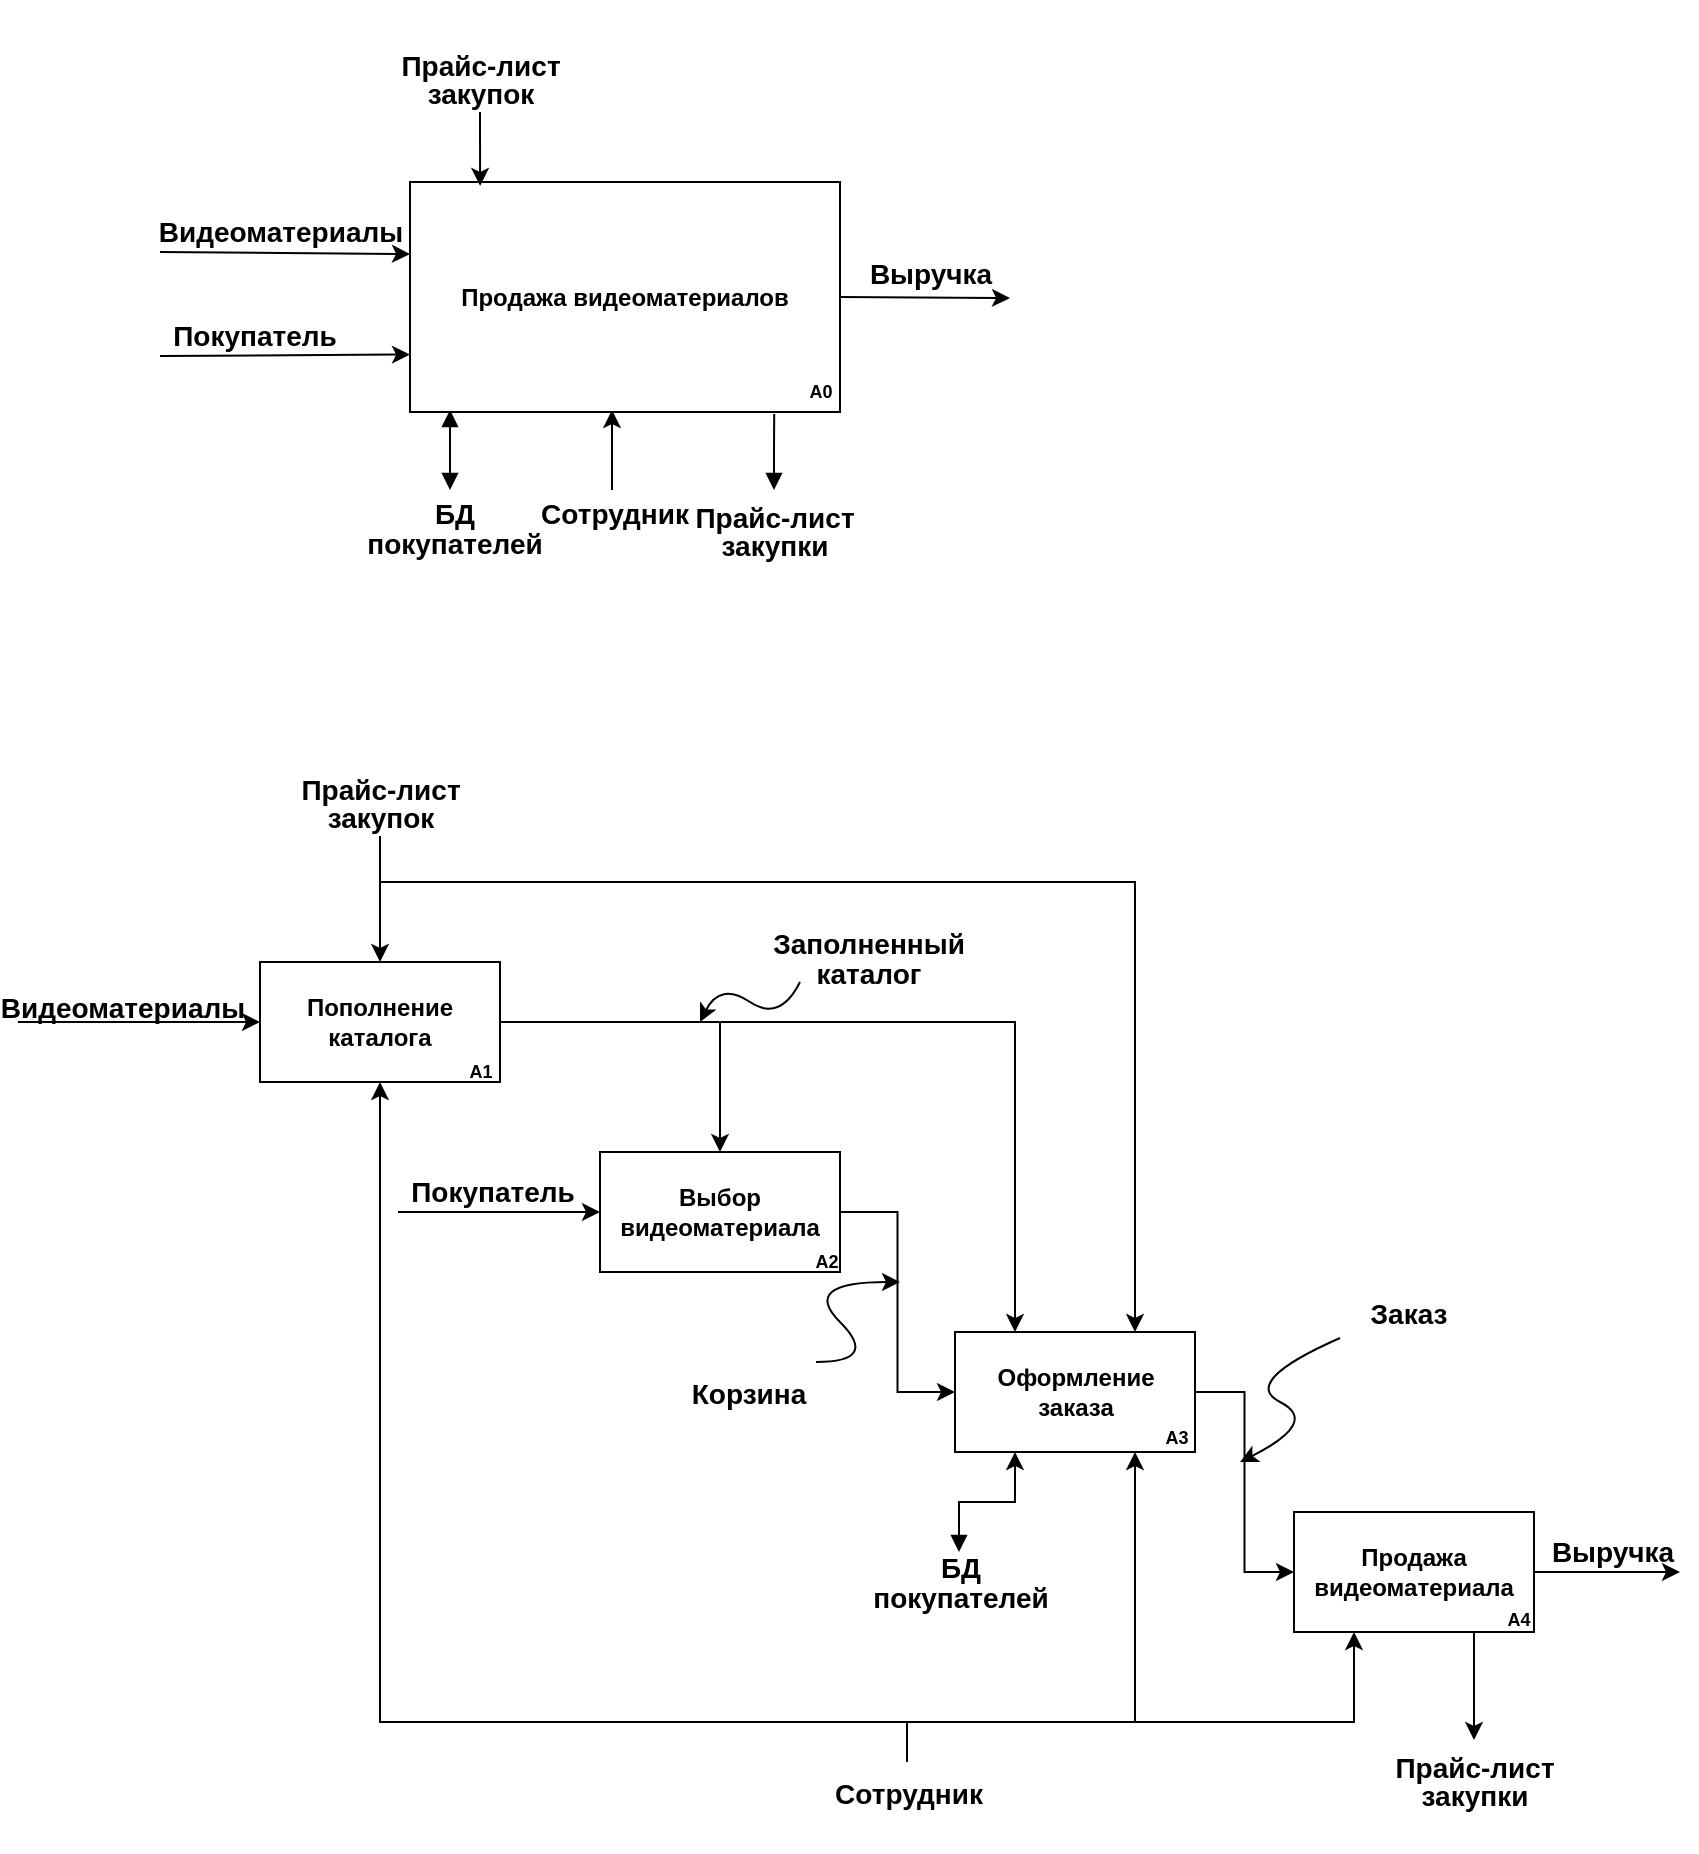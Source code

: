 <mxfile version="21.0.6" type="github">
  <diagram name="Page-1" id="Ck3fTt-HM888tLe21iKQ">
    <mxGraphModel dx="1401" dy="841" grid="1" gridSize="10" guides="1" tooltips="1" connect="1" arrows="1" fold="1" page="1" pageScale="1" pageWidth="850" pageHeight="1100" math="0" shadow="0">
      <root>
        <mxCell id="0" />
        <mxCell id="1" parent="0" />
        <mxCell id="z8rB2s8k8t27SP1FywNN-5" value="&lt;font style=&quot;font-size: 14px;&quot;&gt;Покупатель&lt;/font&gt;" style="text;strokeColor=none;fillColor=none;html=1;fontSize=24;fontStyle=1;verticalAlign=middle;align=center;" vertex="1" parent="1">
          <mxGeometry x="80" y="201" width="93" height="26" as="geometry" />
        </mxCell>
        <mxCell id="z8rB2s8k8t27SP1FywNN-3" value="" style="endArrow=classic;html=1;rounded=0;exitX=1;exitY=0.5;exitDx=0;exitDy=0;entryX=1;entryY=1;entryDx=0;entryDy=0;" edge="1" parent="1" source="z8rB2s8k8t27SP1FywNN-1" target="z8rB2s8k8t27SP1FywNN-7">
          <mxGeometry width="50" height="50" relative="1" as="geometry">
            <mxPoint x="410" y="225" as="sourcePoint" />
            <mxPoint x="610" y="218" as="targetPoint" />
          </mxGeometry>
        </mxCell>
        <mxCell id="z8rB2s8k8t27SP1FywNN-7" value="&lt;p style=&quot;line-height: 50%;&quot;&gt;&lt;span style=&quot;font-size: 14px;&quot;&gt;Выручка&lt;/span&gt;&lt;/p&gt;" style="text;strokeColor=none;fillColor=none;html=1;fontSize=24;fontStyle=1;verticalAlign=middle;align=center;" vertex="1" parent="1">
          <mxGeometry x="425" y="170" width="80" height="28" as="geometry" />
        </mxCell>
        <mxCell id="z8rB2s8k8t27SP1FywNN-8" value="" style="endArrow=classic;html=1;rounded=0;entryX=0.5;entryY=1;entryDx=0;entryDy=0;" edge="1" parent="1">
          <mxGeometry width="50" height="50" relative="1" as="geometry">
            <mxPoint x="306" y="294" as="sourcePoint" />
            <mxPoint x="306" y="254" as="targetPoint" />
          </mxGeometry>
        </mxCell>
        <mxCell id="z8rB2s8k8t27SP1FywNN-9" value="&lt;font style=&quot;font-size: 14px;&quot;&gt;Сотрудник&lt;br&gt;&lt;/font&gt;" style="text;strokeColor=none;fillColor=none;html=1;fontSize=24;fontStyle=1;verticalAlign=middle;align=center;" vertex="1" parent="1">
          <mxGeometry x="260" y="290" width="93" height="26" as="geometry" />
        </mxCell>
        <mxCell id="z8rB2s8k8t27SP1FywNN-20" value="" style="endArrow=classic;html=1;rounded=0;exitX=1;exitY=0.5;exitDx=0;exitDy=0;entryX=1;entryY=1;entryDx=0;entryDy=0;" edge="1" parent="1" source="z8rB2s8k8t27SP1FywNN-16" target="z8rB2s8k8t27SP1FywNN-21">
          <mxGeometry width="50" height="50" relative="1" as="geometry">
            <mxPoint x="769" y="838" as="sourcePoint" />
            <mxPoint x="930" y="835" as="targetPoint" />
          </mxGeometry>
        </mxCell>
        <mxCell id="z8rB2s8k8t27SP1FywNN-21" value="&lt;p style=&quot;line-height: 50%;&quot;&gt;&lt;font style=&quot;font-size: 14px;&quot;&gt;Выручка&lt;/font&gt;&lt;/p&gt;" style="text;strokeColor=none;fillColor=none;html=1;fontSize=24;fontStyle=1;verticalAlign=middle;align=center;" vertex="1" parent="1">
          <mxGeometry x="772" y="810" width="68" height="25" as="geometry" />
        </mxCell>
        <mxCell id="z8rB2s8k8t27SP1FywNN-51" style="edgeStyle=orthogonalEdgeStyle;rounded=0;orthogonalLoop=1;jettySize=auto;html=1;entryX=0.75;entryY=1;entryDx=0;entryDy=0;" edge="1" parent="1" source="z8rB2s8k8t27SP1FywNN-23" target="z8rB2s8k8t27SP1FywNN-15">
          <mxGeometry relative="1" as="geometry">
            <Array as="points">
              <mxPoint x="454" y="910" />
              <mxPoint x="568" y="910" />
            </Array>
          </mxGeometry>
        </mxCell>
        <mxCell id="z8rB2s8k8t27SP1FywNN-52" style="edgeStyle=orthogonalEdgeStyle;rounded=0;orthogonalLoop=1;jettySize=auto;html=1;entryX=0.25;entryY=1;entryDx=0;entryDy=0;" edge="1" parent="1" source="z8rB2s8k8t27SP1FywNN-23" target="z8rB2s8k8t27SP1FywNN-16">
          <mxGeometry relative="1" as="geometry">
            <Array as="points">
              <mxPoint x="454" y="910" />
              <mxPoint x="677" y="910" />
            </Array>
          </mxGeometry>
        </mxCell>
        <mxCell id="z8rB2s8k8t27SP1FywNN-53" style="edgeStyle=orthogonalEdgeStyle;rounded=0;orthogonalLoop=1;jettySize=auto;html=1;entryX=0.5;entryY=1;entryDx=0;entryDy=0;" edge="1" parent="1" source="z8rB2s8k8t27SP1FywNN-23" target="z8rB2s8k8t27SP1FywNN-39">
          <mxGeometry relative="1" as="geometry">
            <Array as="points">
              <mxPoint x="454" y="910" />
              <mxPoint x="190" y="910" />
            </Array>
          </mxGeometry>
        </mxCell>
        <mxCell id="z8rB2s8k8t27SP1FywNN-23" value="&lt;font style=&quot;font-size: 14px;&quot;&gt;Сотрудник&lt;br&gt;&lt;/font&gt;" style="text;strokeColor=none;fillColor=none;html=1;fontSize=24;fontStyle=1;verticalAlign=middle;align=center;" vertex="1" parent="1">
          <mxGeometry x="407" y="930" width="93" height="26" as="geometry" />
        </mxCell>
        <mxCell id="z8rB2s8k8t27SP1FywNN-28" value="" style="endArrow=classic;html=1;rounded=0;entryX=0;entryY=0.5;entryDx=0;entryDy=0;exitX=1;exitY=0.5;exitDx=0;exitDy=0;edgeStyle=orthogonalEdgeStyle;" edge="1" parent="1" source="z8rB2s8k8t27SP1FywNN-12" target="z8rB2s8k8t27SP1FywNN-15">
          <mxGeometry width="50" height="50" relative="1" as="geometry">
            <mxPoint x="277" y="885" as="sourcePoint" />
            <mxPoint x="327" y="835" as="targetPoint" />
          </mxGeometry>
        </mxCell>
        <mxCell id="z8rB2s8k8t27SP1FywNN-29" value="" style="endArrow=classic;html=1;rounded=0;entryX=0;entryY=0.5;entryDx=0;entryDy=0;exitX=1;exitY=0.5;exitDx=0;exitDy=0;edgeStyle=orthogonalEdgeStyle;" edge="1" parent="1" source="z8rB2s8k8t27SP1FywNN-15" target="z8rB2s8k8t27SP1FywNN-16">
          <mxGeometry width="50" height="50" relative="1" as="geometry">
            <mxPoint x="596" y="764" as="sourcePoint" />
            <mxPoint x="647" y="844" as="targetPoint" />
          </mxGeometry>
        </mxCell>
        <mxCell id="z8rB2s8k8t27SP1FywNN-30" value="" style="endArrow=block;html=1;rounded=0;entryX=0.5;entryY=1;entryDx=0;entryDy=0;endFill=1;startArrow=block;startFill=1;" edge="1" parent="1">
          <mxGeometry width="50" height="50" relative="1" as="geometry">
            <mxPoint x="225" y="294" as="sourcePoint" />
            <mxPoint x="225" y="254" as="targetPoint" />
          </mxGeometry>
        </mxCell>
        <mxCell id="z8rB2s8k8t27SP1FywNN-31" value="&lt;p style=&quot;line-height: 50%;&quot;&gt;&lt;font style=&quot;font-size: 14px;&quot;&gt;БД&lt;br&gt;покупателей&lt;br&gt;&lt;/font&gt;&lt;/p&gt;" style="text;strokeColor=none;fillColor=none;html=1;fontSize=24;fontStyle=1;verticalAlign=middle;align=center;" vertex="1" parent="1">
          <mxGeometry x="180" y="298" width="93" height="26" as="geometry" />
        </mxCell>
        <mxCell id="z8rB2s8k8t27SP1FywNN-57" style="edgeStyle=orthogonalEdgeStyle;rounded=0;orthogonalLoop=1;jettySize=auto;html=1;entryX=0.25;entryY=1;entryDx=0;entryDy=0;startArrow=block;startFill=1;" edge="1" parent="1" source="z8rB2s8k8t27SP1FywNN-32" target="z8rB2s8k8t27SP1FywNN-15">
          <mxGeometry relative="1" as="geometry" />
        </mxCell>
        <mxCell id="z8rB2s8k8t27SP1FywNN-32" value="&lt;p style=&quot;line-height: 50%;&quot;&gt;&lt;font style=&quot;font-size: 14px;&quot;&gt;БД&lt;br&gt;покупателей&lt;br&gt;&lt;/font&gt;&lt;/p&gt;" style="text;strokeColor=none;fillColor=none;html=1;fontSize=24;fontStyle=1;verticalAlign=middle;align=center;" vertex="1" parent="1">
          <mxGeometry x="433" y="825" width="93" height="26" as="geometry" />
        </mxCell>
        <mxCell id="z8rB2s8k8t27SP1FywNN-34" value="" style="group" vertex="1" connectable="0" parent="1">
          <mxGeometry x="477.5" y="715" width="120.5" height="60" as="geometry" />
        </mxCell>
        <mxCell id="z8rB2s8k8t27SP1FywNN-15" value="&lt;b&gt;Оформление&lt;br&gt;заказа&lt;/b&gt;" style="rounded=0;whiteSpace=wrap;html=1;" vertex="1" parent="z8rB2s8k8t27SP1FywNN-34">
          <mxGeometry width="120" height="60" as="geometry" />
        </mxCell>
        <mxCell id="z8rB2s8k8t27SP1FywNN-18" value="&lt;font style=&quot;font-size: 9px;&quot;&gt;А3&lt;/font&gt;" style="text;strokeColor=none;fillColor=none;html=1;fontSize=24;fontStyle=1;verticalAlign=middle;align=center;" vertex="1" parent="z8rB2s8k8t27SP1FywNN-34">
          <mxGeometry x="100.5" y="38" width="20" height="20" as="geometry" />
        </mxCell>
        <mxCell id="z8rB2s8k8t27SP1FywNN-35" value="" style="group" vertex="1" connectable="0" parent="1">
          <mxGeometry x="300" y="625" width="123" height="60" as="geometry" />
        </mxCell>
        <mxCell id="z8rB2s8k8t27SP1FywNN-12" value="&lt;b&gt;Выбор&lt;br&gt;видеоматериала&lt;/b&gt;" style="rounded=0;whiteSpace=wrap;html=1;" vertex="1" parent="z8rB2s8k8t27SP1FywNN-35">
          <mxGeometry width="120" height="60" as="geometry" />
        </mxCell>
        <mxCell id="z8rB2s8k8t27SP1FywNN-17" value="&lt;font style=&quot;font-size: 9px;&quot;&gt;А2&lt;/font&gt;" style="text;strokeColor=none;fillColor=none;html=1;fontSize=24;fontStyle=1;verticalAlign=middle;align=center;" vertex="1" parent="z8rB2s8k8t27SP1FywNN-35">
          <mxGeometry x="103" y="40" width="20" height="20" as="geometry" />
        </mxCell>
        <mxCell id="z8rB2s8k8t27SP1FywNN-37" value="" style="group" vertex="1" connectable="0" parent="1">
          <mxGeometry x="647" y="805" width="122" height="60" as="geometry" />
        </mxCell>
        <mxCell id="z8rB2s8k8t27SP1FywNN-16" value="&lt;b&gt;Продажа&lt;br&gt;видеоматериала&lt;/b&gt;" style="rounded=0;whiteSpace=wrap;html=1;" vertex="1" parent="z8rB2s8k8t27SP1FywNN-37">
          <mxGeometry width="120" height="60" as="geometry" />
        </mxCell>
        <mxCell id="z8rB2s8k8t27SP1FywNN-19" value="&lt;font style=&quot;font-size: 9px;&quot;&gt;А4&lt;/font&gt;" style="text;strokeColor=none;fillColor=none;html=1;fontSize=24;fontStyle=1;verticalAlign=middle;align=center;" vertex="1" parent="z8rB2s8k8t27SP1FywNN-37">
          <mxGeometry x="102" y="39" width="20" height="20" as="geometry" />
        </mxCell>
        <mxCell id="z8rB2s8k8t27SP1FywNN-42" style="edgeStyle=orthogonalEdgeStyle;rounded=0;orthogonalLoop=1;jettySize=auto;html=1;entryX=0.5;entryY=0;entryDx=0;entryDy=0;" edge="1" parent="1" source="z8rB2s8k8t27SP1FywNN-39" target="z8rB2s8k8t27SP1FywNN-12">
          <mxGeometry relative="1" as="geometry" />
        </mxCell>
        <mxCell id="z8rB2s8k8t27SP1FywNN-43" style="edgeStyle=orthogonalEdgeStyle;rounded=0;orthogonalLoop=1;jettySize=auto;html=1;entryX=0.25;entryY=0;entryDx=0;entryDy=0;" edge="1" parent="1" source="z8rB2s8k8t27SP1FywNN-39" target="z8rB2s8k8t27SP1FywNN-15">
          <mxGeometry relative="1" as="geometry">
            <mxPoint x="510" y="710" as="targetPoint" />
          </mxGeometry>
        </mxCell>
        <mxCell id="z8rB2s8k8t27SP1FywNN-41" value="" style="group" vertex="1" connectable="0" parent="1">
          <mxGeometry x="205" y="140" width="215" height="115" as="geometry" />
        </mxCell>
        <mxCell id="z8rB2s8k8t27SP1FywNN-1" value="&lt;b&gt;Продажа видеоматериалов&lt;/b&gt;" style="rounded=0;whiteSpace=wrap;html=1;" vertex="1" parent="z8rB2s8k8t27SP1FywNN-41">
          <mxGeometry width="215" height="115.0" as="geometry" />
        </mxCell>
        <mxCell id="z8rB2s8k8t27SP1FywNN-4" value="&lt;font style=&quot;font-size: 9px;&quot;&gt;А0&lt;/font&gt;" style="text;strokeColor=none;fillColor=none;html=1;fontSize=24;fontStyle=1;verticalAlign=middle;align=center;" vertex="1" parent="z8rB2s8k8t27SP1FywNN-41">
          <mxGeometry x="195" y="84.333" width="20" height="30.667" as="geometry" />
        </mxCell>
        <mxCell id="z8rB2s8k8t27SP1FywNN-44" value="" style="group" vertex="1" connectable="0" parent="1">
          <mxGeometry x="199" y="629" width="93" height="26" as="geometry" />
        </mxCell>
        <mxCell id="z8rB2s8k8t27SP1FywNN-13" value="&lt;font style=&quot;font-size: 14px;&quot;&gt;Покупатель&lt;/font&gt;" style="text;strokeColor=none;fillColor=none;html=1;fontSize=24;fontStyle=1;verticalAlign=middle;align=center;" vertex="1" parent="z8rB2s8k8t27SP1FywNN-44">
          <mxGeometry width="93" height="26" as="geometry" />
        </mxCell>
        <mxCell id="z8rB2s8k8t27SP1FywNN-38" value="" style="endArrow=classic;html=1;rounded=0;entryX=0;entryY=0.5;entryDx=0;entryDy=0;strokeColor=default;exitX=0;exitY=1;exitDx=0;exitDy=0;" edge="1" parent="z8rB2s8k8t27SP1FywNN-44" source="z8rB2s8k8t27SP1FywNN-13" target="z8rB2s8k8t27SP1FywNN-12">
          <mxGeometry width="50" height="50" relative="1" as="geometry">
            <mxPoint x="-12" y="26" as="sourcePoint" />
            <mxPoint x="94" y="36" as="targetPoint" />
          </mxGeometry>
        </mxCell>
        <mxCell id="z8rB2s8k8t27SP1FywNN-54" value="" style="endArrow=classic;html=1;rounded=0;exitX=0;exitY=1;exitDx=0;exitDy=0;entryX=0;entryY=0.75;entryDx=0;entryDy=0;" edge="1" parent="1" source="z8rB2s8k8t27SP1FywNN-5" target="z8rB2s8k8t27SP1FywNN-1">
          <mxGeometry width="50" height="50" relative="1" as="geometry">
            <mxPoint x="30" y="230" as="sourcePoint" />
            <mxPoint x="188" y="230" as="targetPoint" />
          </mxGeometry>
        </mxCell>
        <mxCell id="z8rB2s8k8t27SP1FywNN-55" value="&lt;font style=&quot;font-size: 14px;&quot;&gt;Видеоматериалы&lt;/font&gt;" style="text;strokeColor=none;fillColor=none;html=1;fontSize=24;fontStyle=1;verticalAlign=middle;align=center;" vertex="1" parent="1">
          <mxGeometry x="80" y="148" width="120" height="27" as="geometry" />
        </mxCell>
        <mxCell id="z8rB2s8k8t27SP1FywNN-56" value="" style="endArrow=classic;html=1;rounded=0;exitX=0;exitY=1;exitDx=0;exitDy=0;entryX=0;entryY=0.75;entryDx=0;entryDy=0;" edge="1" parent="1" source="z8rB2s8k8t27SP1FywNN-55">
          <mxGeometry width="50" height="50" relative="1" as="geometry">
            <mxPoint x="30" y="180" as="sourcePoint" />
            <mxPoint x="205" y="176" as="targetPoint" />
          </mxGeometry>
        </mxCell>
        <mxCell id="z8rB2s8k8t27SP1FywNN-59" value="" style="endArrow=classic;html=1;rounded=0;entryX=0;entryY=0.5;entryDx=0;entryDy=0;exitX=0;exitY=1;exitDx=0;exitDy=0;" edge="1" parent="1" source="z8rB2s8k8t27SP1FywNN-60" target="z8rB2s8k8t27SP1FywNN-39">
          <mxGeometry width="50" height="50" relative="1" as="geometry">
            <mxPoint y="560" as="sourcePoint" />
            <mxPoint x="110" y="565" as="targetPoint" />
          </mxGeometry>
        </mxCell>
        <mxCell id="z8rB2s8k8t27SP1FywNN-60" value="&lt;font style=&quot;font-size: 14px;&quot;&gt;Видеоматериалы&lt;/font&gt;" style="text;strokeColor=none;fillColor=none;html=1;fontSize=24;fontStyle=1;verticalAlign=middle;align=center;" vertex="1" parent="1">
          <mxGeometry x="9" y="540" width="104" height="20" as="geometry" />
        </mxCell>
        <mxCell id="z8rB2s8k8t27SP1FywNN-61" value="" style="endArrow=classic;html=1;rounded=0;entryX=0.163;entryY=0.017;entryDx=0;entryDy=0;entryPerimeter=0;exitX=0.5;exitY=1;exitDx=0;exitDy=0;" edge="1" parent="1" source="z8rB2s8k8t27SP1FywNN-69" target="z8rB2s8k8t27SP1FywNN-1">
          <mxGeometry width="50" height="50" relative="1" as="geometry">
            <mxPoint x="240" y="60" as="sourcePoint" />
            <mxPoint x="290" y="60" as="targetPoint" />
          </mxGeometry>
        </mxCell>
        <mxCell id="z8rB2s8k8t27SP1FywNN-65" style="edgeStyle=orthogonalEdgeStyle;rounded=0;orthogonalLoop=1;jettySize=auto;html=1;entryX=0.5;entryY=0;entryDx=0;entryDy=0;" edge="1" parent="1" source="z8rB2s8k8t27SP1FywNN-64" target="z8rB2s8k8t27SP1FywNN-39">
          <mxGeometry relative="1" as="geometry" />
        </mxCell>
        <mxCell id="z8rB2s8k8t27SP1FywNN-66" style="edgeStyle=orthogonalEdgeStyle;rounded=0;orthogonalLoop=1;jettySize=auto;html=1;entryX=0.75;entryY=0;entryDx=0;entryDy=0;" edge="1" parent="1" source="z8rB2s8k8t27SP1FywNN-64" target="z8rB2s8k8t27SP1FywNN-15">
          <mxGeometry relative="1" as="geometry">
            <Array as="points">
              <mxPoint x="190" y="490" />
              <mxPoint x="568" y="490" />
            </Array>
          </mxGeometry>
        </mxCell>
        <mxCell id="z8rB2s8k8t27SP1FywNN-64" value="&lt;p style=&quot;line-height: 40%;&quot;&gt;&lt;font style=&quot;font-size: 14px;&quot;&gt;Прайс-лист&lt;br&gt;закупок&lt;br&gt;&lt;/font&gt;&lt;/p&gt;" style="text;strokeColor=none;fillColor=none;html=1;fontSize=24;fontStyle=1;verticalAlign=middle;align=center;" vertex="1" parent="1">
          <mxGeometry x="145" y="430" width="90" height="37" as="geometry" />
        </mxCell>
        <mxCell id="z8rB2s8k8t27SP1FywNN-68" value="" style="group" vertex="1" connectable="0" parent="1">
          <mxGeometry x="130" y="530" width="120" height="60" as="geometry" />
        </mxCell>
        <mxCell id="z8rB2s8k8t27SP1FywNN-39" value="&lt;b&gt;Пополнение каталога&lt;/b&gt;" style="rounded=0;whiteSpace=wrap;html=1;" vertex="1" parent="z8rB2s8k8t27SP1FywNN-68">
          <mxGeometry width="120" height="60" as="geometry" />
        </mxCell>
        <mxCell id="z8rB2s8k8t27SP1FywNN-67" value="&lt;font style=&quot;font-size: 9px;&quot;&gt;А1&lt;/font&gt;" style="text;strokeColor=none;fillColor=none;html=1;fontSize=24;fontStyle=1;verticalAlign=middle;align=center;" vertex="1" parent="z8rB2s8k8t27SP1FywNN-68">
          <mxGeometry x="100" y="40" width="20" height="20" as="geometry" />
        </mxCell>
        <mxCell id="z8rB2s8k8t27SP1FywNN-69" value="&lt;p style=&quot;line-height: 40%;&quot;&gt;&lt;font style=&quot;font-size: 14px;&quot;&gt;Прайс-лист&lt;br&gt;закупок&lt;br&gt;&lt;/font&gt;&lt;/p&gt;" style="text;strokeColor=none;fillColor=none;html=1;fontSize=24;fontStyle=1;verticalAlign=middle;align=center;" vertex="1" parent="1">
          <mxGeometry x="195" y="68" width="90" height="37" as="geometry" />
        </mxCell>
        <mxCell id="z8rB2s8k8t27SP1FywNN-70" value="&lt;p style=&quot;line-height: 40%;&quot;&gt;&lt;font style=&quot;font-size: 14px;&quot;&gt;Прайс-лист&lt;br&gt;закупки&lt;br&gt;&lt;/font&gt;&lt;/p&gt;" style="text;strokeColor=none;fillColor=none;html=1;fontSize=24;fontStyle=1;verticalAlign=middle;align=center;" vertex="1" parent="1">
          <mxGeometry x="692" y="919" width="90" height="37" as="geometry" />
        </mxCell>
        <mxCell id="z8rB2s8k8t27SP1FywNN-72" style="edgeStyle=orthogonalEdgeStyle;rounded=0;orthogonalLoop=1;jettySize=auto;html=1;exitX=0.75;exitY=1;exitDx=0;exitDy=0;entryX=0.5;entryY=0;entryDx=0;entryDy=0;" edge="1" parent="1" source="z8rB2s8k8t27SP1FywNN-16" target="z8rB2s8k8t27SP1FywNN-70">
          <mxGeometry relative="1" as="geometry" />
        </mxCell>
        <mxCell id="z8rB2s8k8t27SP1FywNN-74" style="edgeStyle=orthogonalEdgeStyle;rounded=0;orthogonalLoop=1;jettySize=auto;html=1;entryX=0.847;entryY=1.009;entryDx=0;entryDy=0;entryPerimeter=0;startArrow=block;startFill=1;endArrow=none;endFill=0;" edge="1" parent="1" source="z8rB2s8k8t27SP1FywNN-73" target="z8rB2s8k8t27SP1FywNN-1">
          <mxGeometry relative="1" as="geometry" />
        </mxCell>
        <mxCell id="z8rB2s8k8t27SP1FywNN-73" value="&lt;p style=&quot;line-height: 40%;&quot;&gt;&lt;font style=&quot;font-size: 14px;&quot;&gt;Прайс-лист&lt;br&gt;закупки&lt;br&gt;&lt;/font&gt;&lt;/p&gt;" style="text;strokeColor=none;fillColor=none;html=1;fontSize=24;fontStyle=1;verticalAlign=middle;align=center;" vertex="1" parent="1">
          <mxGeometry x="342" y="294" width="90" height="37" as="geometry" />
        </mxCell>
        <mxCell id="z8rB2s8k8t27SP1FywNN-78" value="&lt;p style=&quot;line-height: 50%;&quot;&gt;&lt;font style=&quot;font-size: 14px;&quot;&gt;Корзина&lt;/font&gt;&lt;/p&gt;" style="text;strokeColor=none;fillColor=none;html=1;fontSize=24;fontStyle=1;verticalAlign=middle;align=center;" vertex="1" parent="1">
          <mxGeometry x="340" y="730" width="68" height="28" as="geometry" />
        </mxCell>
        <mxCell id="z8rB2s8k8t27SP1FywNN-79" value="" style="curved=1;endArrow=classic;html=1;rounded=0;exitX=1;exitY=0;exitDx=0;exitDy=0;" edge="1" parent="1" source="z8rB2s8k8t27SP1FywNN-78">
          <mxGeometry width="50" height="50" relative="1" as="geometry">
            <mxPoint x="380" y="760" as="sourcePoint" />
            <mxPoint x="450" y="690" as="targetPoint" />
            <Array as="points">
              <mxPoint x="440" y="730" />
              <mxPoint x="400" y="690" />
            </Array>
          </mxGeometry>
        </mxCell>
        <mxCell id="z8rB2s8k8t27SP1FywNN-80" value="&lt;p style=&quot;line-height: 50%;&quot;&gt;&lt;font style=&quot;font-size: 14px;&quot;&gt;Заказ&lt;/font&gt;&lt;/p&gt;" style="text;strokeColor=none;fillColor=none;html=1;fontSize=24;fontStyle=1;verticalAlign=middle;align=center;" vertex="1" parent="1">
          <mxGeometry x="670" y="690" width="68" height="28" as="geometry" />
        </mxCell>
        <mxCell id="z8rB2s8k8t27SP1FywNN-82" value="" style="curved=1;endArrow=classic;html=1;rounded=0;exitX=0;exitY=1;exitDx=0;exitDy=0;" edge="1" parent="1" source="z8rB2s8k8t27SP1FywNN-80">
          <mxGeometry width="50" height="50" relative="1" as="geometry">
            <mxPoint x="640" y="700" as="sourcePoint" />
            <mxPoint x="620" y="780" as="targetPoint" />
            <Array as="points">
              <mxPoint x="620" y="740" />
              <mxPoint x="660" y="760" />
            </Array>
          </mxGeometry>
        </mxCell>
        <mxCell id="z8rB2s8k8t27SP1FywNN-83" value="&lt;p style=&quot;line-height: 50%;&quot;&gt;&lt;span style=&quot;font-size: 14px;&quot;&gt;Заполненный&lt;br&gt;каталог&lt;/span&gt;&lt;/p&gt;" style="text;strokeColor=none;fillColor=none;html=1;fontSize=24;fontStyle=1;verticalAlign=middle;align=center;" vertex="1" parent="1">
          <mxGeometry x="400" y="512" width="68" height="28" as="geometry" />
        </mxCell>
        <mxCell id="z8rB2s8k8t27SP1FywNN-84" value="" style="curved=1;endArrow=classic;html=1;rounded=0;exitX=0;exitY=1;exitDx=0;exitDy=0;" edge="1" parent="1" source="z8rB2s8k8t27SP1FywNN-83">
          <mxGeometry width="50" height="50" relative="1" as="geometry">
            <mxPoint x="290" y="540" as="sourcePoint" />
            <mxPoint x="350" y="560" as="targetPoint" />
            <Array as="points">
              <mxPoint x="390" y="560" />
              <mxPoint x="360" y="540" />
            </Array>
          </mxGeometry>
        </mxCell>
      </root>
    </mxGraphModel>
  </diagram>
</mxfile>
